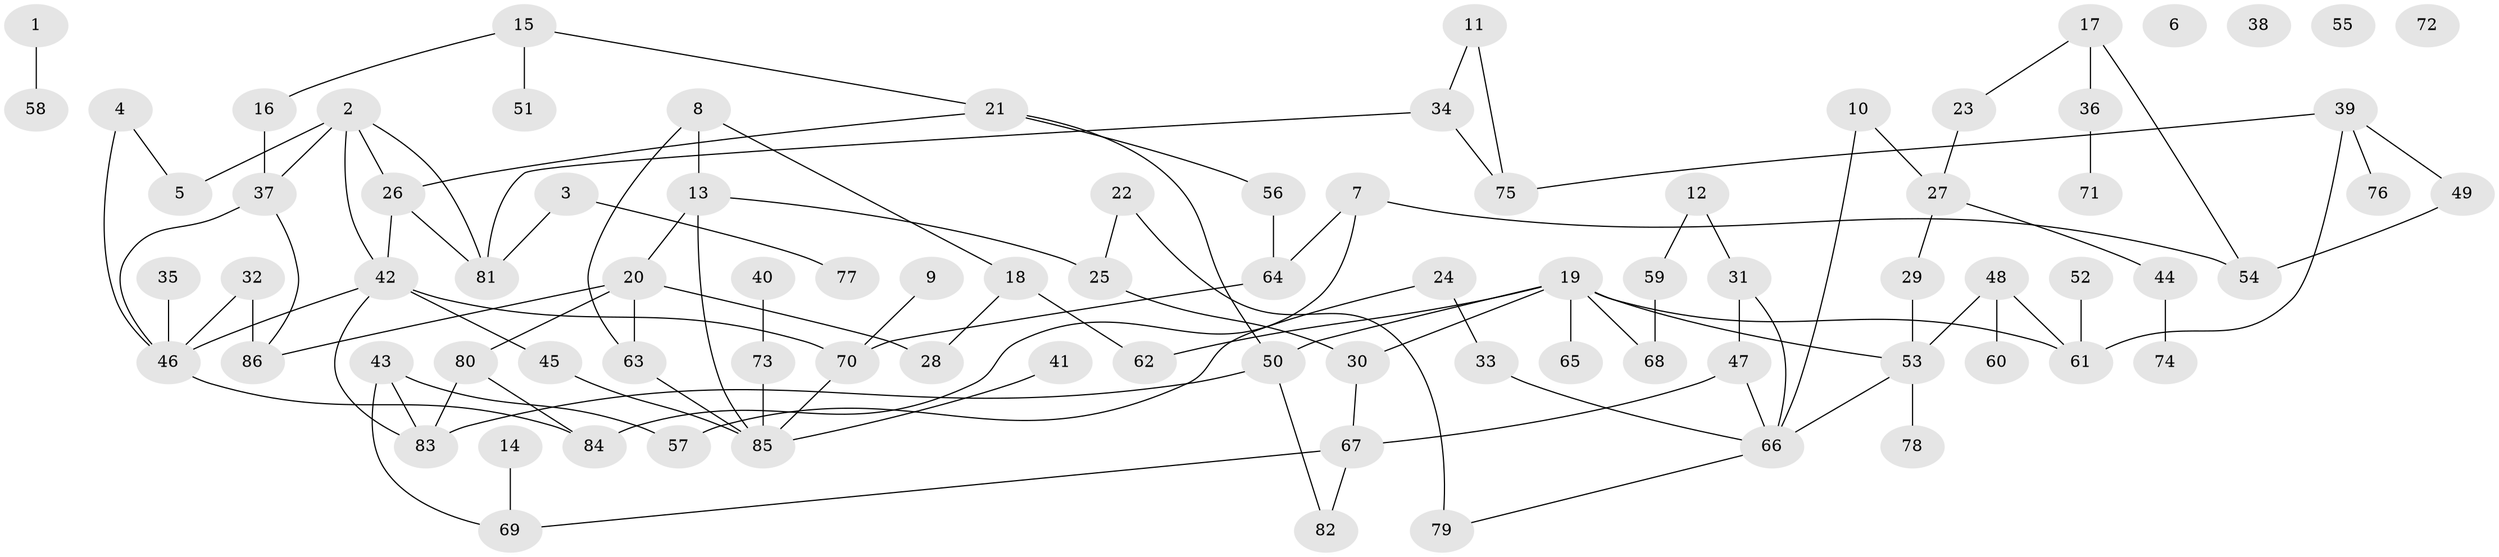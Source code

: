 // Generated by graph-tools (version 1.1) at 2025/13/03/09/25 04:13:10]
// undirected, 86 vertices, 111 edges
graph export_dot {
graph [start="1"]
  node [color=gray90,style=filled];
  1;
  2;
  3;
  4;
  5;
  6;
  7;
  8;
  9;
  10;
  11;
  12;
  13;
  14;
  15;
  16;
  17;
  18;
  19;
  20;
  21;
  22;
  23;
  24;
  25;
  26;
  27;
  28;
  29;
  30;
  31;
  32;
  33;
  34;
  35;
  36;
  37;
  38;
  39;
  40;
  41;
  42;
  43;
  44;
  45;
  46;
  47;
  48;
  49;
  50;
  51;
  52;
  53;
  54;
  55;
  56;
  57;
  58;
  59;
  60;
  61;
  62;
  63;
  64;
  65;
  66;
  67;
  68;
  69;
  70;
  71;
  72;
  73;
  74;
  75;
  76;
  77;
  78;
  79;
  80;
  81;
  82;
  83;
  84;
  85;
  86;
  1 -- 58;
  2 -- 5;
  2 -- 26;
  2 -- 37;
  2 -- 42;
  2 -- 81;
  3 -- 77;
  3 -- 81;
  4 -- 5;
  4 -- 46;
  7 -- 54;
  7 -- 64;
  7 -- 84;
  8 -- 13;
  8 -- 18;
  8 -- 63;
  9 -- 70;
  10 -- 27;
  10 -- 66;
  11 -- 34;
  11 -- 75;
  12 -- 31;
  12 -- 59;
  13 -- 20;
  13 -- 25;
  13 -- 85;
  14 -- 69;
  15 -- 16;
  15 -- 21;
  15 -- 51;
  16 -- 37;
  17 -- 23;
  17 -- 36;
  17 -- 54;
  18 -- 28;
  18 -- 62;
  19 -- 30;
  19 -- 50;
  19 -- 53;
  19 -- 61;
  19 -- 62;
  19 -- 65;
  19 -- 68;
  20 -- 28;
  20 -- 63;
  20 -- 80;
  20 -- 86;
  21 -- 26;
  21 -- 50;
  21 -- 56;
  22 -- 25;
  22 -- 79;
  23 -- 27;
  24 -- 33;
  24 -- 57;
  25 -- 30;
  26 -- 42;
  26 -- 81;
  27 -- 29;
  27 -- 44;
  29 -- 53;
  30 -- 67;
  31 -- 47;
  31 -- 66;
  32 -- 46;
  32 -- 86;
  33 -- 66;
  34 -- 75;
  34 -- 81;
  35 -- 46;
  36 -- 71;
  37 -- 46;
  37 -- 86;
  39 -- 49;
  39 -- 61;
  39 -- 75;
  39 -- 76;
  40 -- 73;
  41 -- 85;
  42 -- 45;
  42 -- 46;
  42 -- 70;
  42 -- 83;
  43 -- 57;
  43 -- 69;
  43 -- 83;
  44 -- 74;
  45 -- 85;
  46 -- 84;
  47 -- 66;
  47 -- 67;
  48 -- 53;
  48 -- 60;
  48 -- 61;
  49 -- 54;
  50 -- 82;
  50 -- 83;
  52 -- 61;
  53 -- 66;
  53 -- 78;
  56 -- 64;
  59 -- 68;
  63 -- 85;
  64 -- 70;
  66 -- 79;
  67 -- 69;
  67 -- 82;
  70 -- 85;
  73 -- 85;
  80 -- 83;
  80 -- 84;
}
